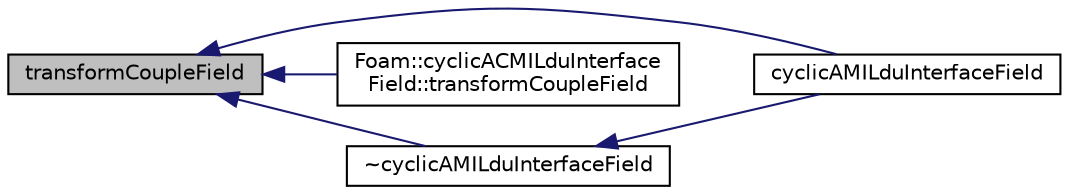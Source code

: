 digraph "transformCoupleField"
{
  bgcolor="transparent";
  edge [fontname="Helvetica",fontsize="10",labelfontname="Helvetica",labelfontsize="10"];
  node [fontname="Helvetica",fontsize="10",shape=record];
  rankdir="LR";
  Node1 [label="transformCoupleField",height=0.2,width=0.4,color="black", fillcolor="grey75", style="filled", fontcolor="black"];
  Node1 -> Node2 [dir="back",color="midnightblue",fontsize="10",style="solid",fontname="Helvetica"];
  Node2 [label="cyclicAMILduInterfaceField",height=0.2,width=0.4,color="black",URL="$a00478.html#a42affc7625a163c8905cdfe176872125",tooltip="Construct null. "];
  Node1 -> Node3 [dir="back",color="midnightblue",fontsize="10",style="solid",fontname="Helvetica"];
  Node3 [label="Foam::cyclicACMILduInterface\lField::transformCoupleField",height=0.2,width=0.4,color="black",URL="$a00468.html#aabf9d83d0d55b2c3ea7c991ce977cfbe",tooltip="Transform given patch internal field. "];
  Node1 -> Node4 [dir="back",color="midnightblue",fontsize="10",style="solid",fontname="Helvetica"];
  Node4 [label="~cyclicAMILduInterfaceField",height=0.2,width=0.4,color="black",URL="$a00478.html#a80c771fbfda8dcdeb1d253a97db0b73d",tooltip="Destructor. "];
  Node4 -> Node2 [dir="back",color="midnightblue",fontsize="10",style="solid",fontname="Helvetica"];
}
